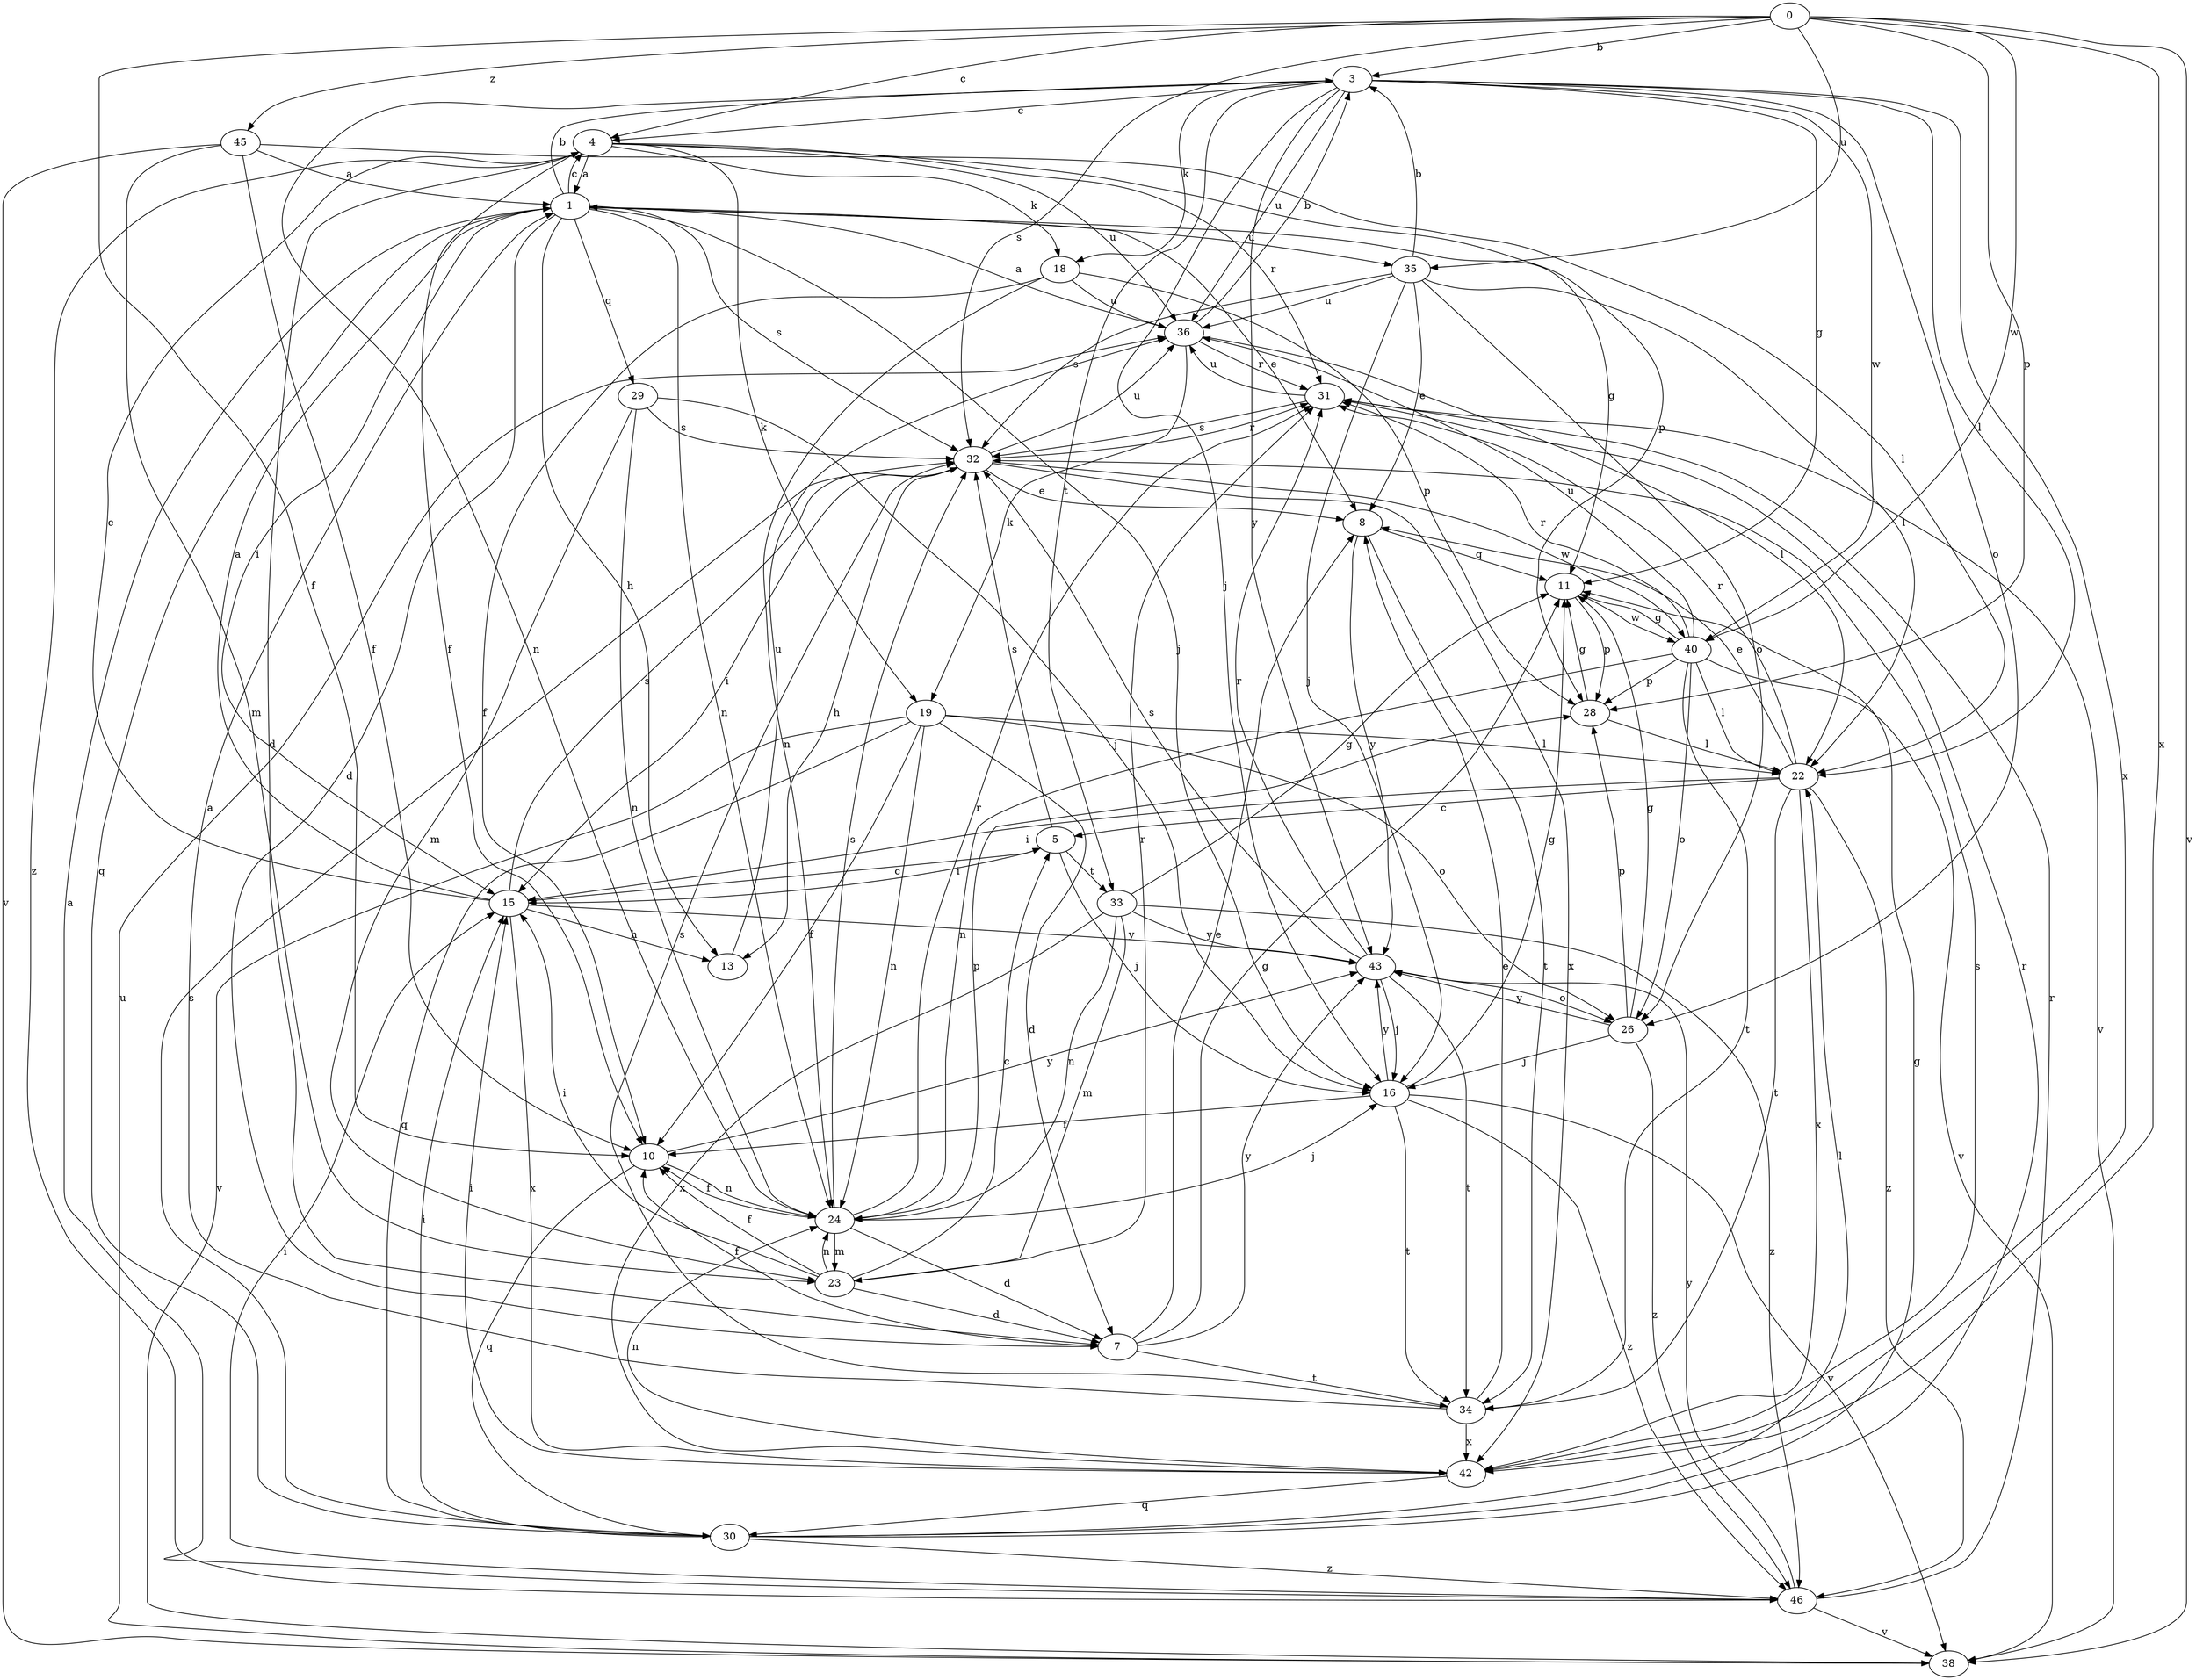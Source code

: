 strict digraph  {
0;
1;
3;
4;
5;
7;
8;
10;
11;
13;
15;
16;
18;
19;
22;
23;
24;
26;
28;
29;
30;
31;
32;
33;
34;
35;
36;
38;
40;
42;
43;
45;
46;
0 -> 3  [label=b];
0 -> 4  [label=c];
0 -> 10  [label=f];
0 -> 28  [label=p];
0 -> 32  [label=s];
0 -> 35  [label=u];
0 -> 38  [label=v];
0 -> 40  [label=w];
0 -> 42  [label=x];
0 -> 45  [label=z];
1 -> 3  [label=b];
1 -> 4  [label=c];
1 -> 7  [label=d];
1 -> 8  [label=e];
1 -> 11  [label=g];
1 -> 13  [label=h];
1 -> 15  [label=i];
1 -> 16  [label=j];
1 -> 24  [label=n];
1 -> 29  [label=q];
1 -> 30  [label=q];
1 -> 32  [label=s];
1 -> 35  [label=u];
3 -> 4  [label=c];
3 -> 11  [label=g];
3 -> 16  [label=j];
3 -> 18  [label=k];
3 -> 22  [label=l];
3 -> 24  [label=n];
3 -> 26  [label=o];
3 -> 33  [label=t];
3 -> 36  [label=u];
3 -> 40  [label=w];
3 -> 42  [label=x];
3 -> 43  [label=y];
4 -> 1  [label=a];
4 -> 7  [label=d];
4 -> 10  [label=f];
4 -> 18  [label=k];
4 -> 19  [label=k];
4 -> 28  [label=p];
4 -> 31  [label=r];
4 -> 36  [label=u];
4 -> 46  [label=z];
5 -> 15  [label=i];
5 -> 16  [label=j];
5 -> 32  [label=s];
5 -> 33  [label=t];
7 -> 8  [label=e];
7 -> 10  [label=f];
7 -> 11  [label=g];
7 -> 34  [label=t];
7 -> 43  [label=y];
8 -> 11  [label=g];
8 -> 34  [label=t];
8 -> 43  [label=y];
10 -> 24  [label=n];
10 -> 30  [label=q];
10 -> 43  [label=y];
11 -> 28  [label=p];
11 -> 40  [label=w];
13 -> 36  [label=u];
15 -> 1  [label=a];
15 -> 4  [label=c];
15 -> 5  [label=c];
15 -> 13  [label=h];
15 -> 32  [label=s];
15 -> 42  [label=x];
15 -> 43  [label=y];
16 -> 10  [label=f];
16 -> 11  [label=g];
16 -> 34  [label=t];
16 -> 38  [label=v];
16 -> 43  [label=y];
16 -> 46  [label=z];
18 -> 10  [label=f];
18 -> 24  [label=n];
18 -> 28  [label=p];
18 -> 36  [label=u];
19 -> 7  [label=d];
19 -> 10  [label=f];
19 -> 22  [label=l];
19 -> 24  [label=n];
19 -> 26  [label=o];
19 -> 30  [label=q];
19 -> 38  [label=v];
22 -> 5  [label=c];
22 -> 8  [label=e];
22 -> 15  [label=i];
22 -> 31  [label=r];
22 -> 34  [label=t];
22 -> 42  [label=x];
22 -> 46  [label=z];
23 -> 5  [label=c];
23 -> 7  [label=d];
23 -> 10  [label=f];
23 -> 15  [label=i];
23 -> 24  [label=n];
23 -> 31  [label=r];
24 -> 7  [label=d];
24 -> 10  [label=f];
24 -> 16  [label=j];
24 -> 23  [label=m];
24 -> 28  [label=p];
24 -> 31  [label=r];
24 -> 32  [label=s];
26 -> 11  [label=g];
26 -> 16  [label=j];
26 -> 28  [label=p];
26 -> 43  [label=y];
26 -> 46  [label=z];
28 -> 11  [label=g];
28 -> 22  [label=l];
29 -> 16  [label=j];
29 -> 23  [label=m];
29 -> 24  [label=n];
29 -> 32  [label=s];
30 -> 11  [label=g];
30 -> 15  [label=i];
30 -> 22  [label=l];
30 -> 31  [label=r];
30 -> 32  [label=s];
30 -> 46  [label=z];
31 -> 32  [label=s];
31 -> 36  [label=u];
31 -> 38  [label=v];
32 -> 8  [label=e];
32 -> 13  [label=h];
32 -> 15  [label=i];
32 -> 31  [label=r];
32 -> 36  [label=u];
32 -> 40  [label=w];
32 -> 42  [label=x];
33 -> 11  [label=g];
33 -> 23  [label=m];
33 -> 24  [label=n];
33 -> 42  [label=x];
33 -> 43  [label=y];
33 -> 46  [label=z];
34 -> 1  [label=a];
34 -> 8  [label=e];
34 -> 32  [label=s];
34 -> 42  [label=x];
35 -> 3  [label=b];
35 -> 8  [label=e];
35 -> 16  [label=j];
35 -> 22  [label=l];
35 -> 26  [label=o];
35 -> 32  [label=s];
35 -> 36  [label=u];
36 -> 1  [label=a];
36 -> 3  [label=b];
36 -> 19  [label=k];
36 -> 22  [label=l];
36 -> 31  [label=r];
38 -> 36  [label=u];
40 -> 11  [label=g];
40 -> 22  [label=l];
40 -> 24  [label=n];
40 -> 26  [label=o];
40 -> 28  [label=p];
40 -> 31  [label=r];
40 -> 34  [label=t];
40 -> 36  [label=u];
40 -> 38  [label=v];
42 -> 15  [label=i];
42 -> 24  [label=n];
42 -> 30  [label=q];
42 -> 32  [label=s];
43 -> 16  [label=j];
43 -> 26  [label=o];
43 -> 31  [label=r];
43 -> 32  [label=s];
43 -> 34  [label=t];
45 -> 1  [label=a];
45 -> 10  [label=f];
45 -> 22  [label=l];
45 -> 23  [label=m];
45 -> 38  [label=v];
46 -> 1  [label=a];
46 -> 15  [label=i];
46 -> 31  [label=r];
46 -> 38  [label=v];
46 -> 43  [label=y];
}
